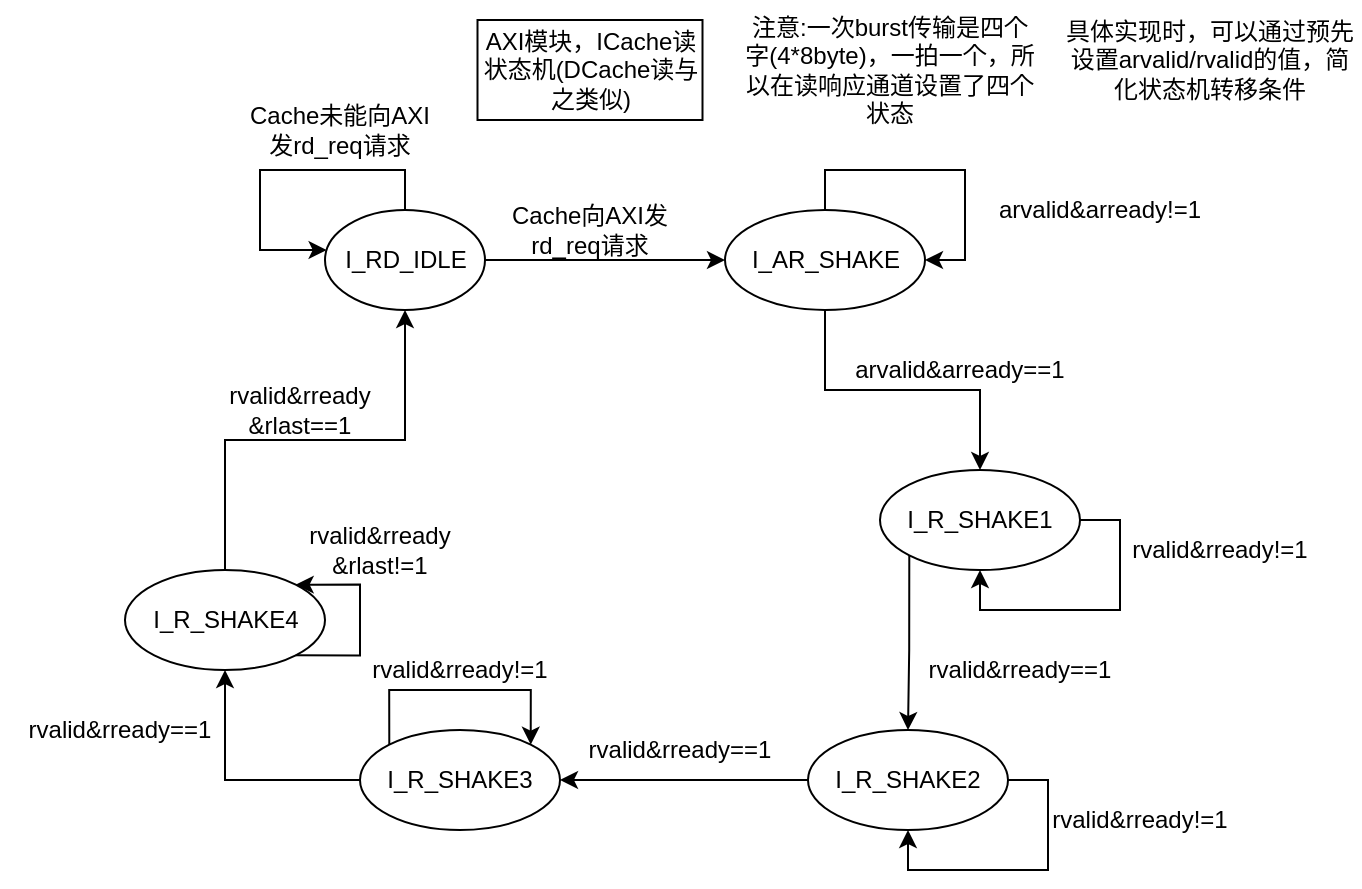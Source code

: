 <mxfile version="17.4.2" type="device" pages="4"><diagram id="C5RBs43oDa-KdzZeNtuy" name="AXI-ICache读状态机"><mxGraphModel dx="1022" dy="537" grid="1" gridSize="10" guides="1" tooltips="1" connect="1" arrows="1" fold="1" page="1" pageScale="1" pageWidth="827" pageHeight="1169" math="0" shadow="0"><root><mxCell id="WIyWlLk6GJQsqaUBKTNV-0"/><mxCell id="WIyWlLk6GJQsqaUBKTNV-1" parent="WIyWlLk6GJQsqaUBKTNV-0"/><mxCell id="an3I0fVmFC5idPYjcafi-2" style="edgeStyle=orthogonalEdgeStyle;rounded=0;orthogonalLoop=1;jettySize=auto;html=1;exitX=1;exitY=0.5;exitDx=0;exitDy=0;entryX=0;entryY=0.5;entryDx=0;entryDy=0;" parent="WIyWlLk6GJQsqaUBKTNV-1" source="an3I0fVmFC5idPYjcafi-0" target="an3I0fVmFC5idPYjcafi-1" edge="1"><mxGeometry relative="1" as="geometry"/></mxCell><mxCell id="an3I0fVmFC5idPYjcafi-14" style="edgeStyle=orthogonalEdgeStyle;rounded=0;orthogonalLoop=1;jettySize=auto;html=1;exitX=0.5;exitY=0;exitDx=0;exitDy=0;" parent="WIyWlLk6GJQsqaUBKTNV-1" source="an3I0fVmFC5idPYjcafi-0" target="an3I0fVmFC5idPYjcafi-0" edge="1"><mxGeometry relative="1" as="geometry"><mxPoint x="170" y="265" as="targetPoint"/><Array as="points"><mxPoint x="212" y="225"/><mxPoint x="140" y="225"/><mxPoint x="140" y="265"/></Array></mxGeometry></mxCell><mxCell id="an3I0fVmFC5idPYjcafi-0" value="I_RD_IDLE" style="ellipse;whiteSpace=wrap;html=1;" parent="WIyWlLk6GJQsqaUBKTNV-1" vertex="1"><mxGeometry x="172.5" y="245" width="80" height="50" as="geometry"/></mxCell><mxCell id="an3I0fVmFC5idPYjcafi-15" style="edgeStyle=orthogonalEdgeStyle;rounded=0;orthogonalLoop=1;jettySize=auto;html=1;exitX=0.5;exitY=1;exitDx=0;exitDy=0;entryX=0.5;entryY=0;entryDx=0;entryDy=0;" parent="WIyWlLk6GJQsqaUBKTNV-1" source="an3I0fVmFC5idPYjcafi-1" target="an3I0fVmFC5idPYjcafi-5" edge="1"><mxGeometry relative="1" as="geometry"><mxPoint x="422.276" y="345.0" as="targetPoint"/></mxGeometry></mxCell><mxCell id="an3I0fVmFC5idPYjcafi-1" value="I_AR_SHAKE" style="ellipse;whiteSpace=wrap;html=1;" parent="WIyWlLk6GJQsqaUBKTNV-1" vertex="1"><mxGeometry x="372.5" y="245" width="100" height="50" as="geometry"/></mxCell><mxCell id="an3I0fVmFC5idPYjcafi-3" value="Cache向AXI发rd_req请求" style="text;html=1;strokeColor=none;fillColor=none;align=center;verticalAlign=middle;whiteSpace=wrap;rounded=0;" parent="WIyWlLk6GJQsqaUBKTNV-1" vertex="1"><mxGeometry x="260" y="245" width="90" height="20" as="geometry"/></mxCell><mxCell id="an3I0fVmFC5idPYjcafi-4" value="AXI模块，ICache读状态机(DCache读与之类似)" style="rounded=0;whiteSpace=wrap;html=1;" parent="WIyWlLk6GJQsqaUBKTNV-1" vertex="1"><mxGeometry x="248.75" y="150" width="112.5" height="50" as="geometry"/></mxCell><mxCell id="an3I0fVmFC5idPYjcafi-28" style="edgeStyle=orthogonalEdgeStyle;rounded=0;orthogonalLoop=1;jettySize=auto;html=1;exitX=0;exitY=1;exitDx=0;exitDy=0;entryX=0.5;entryY=0;entryDx=0;entryDy=0;" parent="WIyWlLk6GJQsqaUBKTNV-1" source="an3I0fVmFC5idPYjcafi-5" target="an3I0fVmFC5idPYjcafi-23" edge="1"><mxGeometry relative="1" as="geometry"/></mxCell><mxCell id="an3I0fVmFC5idPYjcafi-5" value="I_R_SHAKE1" style="ellipse;whiteSpace=wrap;html=1;" parent="WIyWlLk6GJQsqaUBKTNV-1" vertex="1"><mxGeometry x="450" y="375" width="100" height="50" as="geometry"/></mxCell><mxCell id="an3I0fVmFC5idPYjcafi-10" value="Cache未能向AXI发rd_req请求" style="text;html=1;strokeColor=none;fillColor=none;align=center;verticalAlign=middle;whiteSpace=wrap;rounded=0;" parent="WIyWlLk6GJQsqaUBKTNV-1" vertex="1"><mxGeometry x="130" y="195" width="100" height="20" as="geometry"/></mxCell><mxCell id="an3I0fVmFC5idPYjcafi-11" style="edgeStyle=orthogonalEdgeStyle;rounded=0;orthogonalLoop=1;jettySize=auto;html=1;exitX=0.5;exitY=0;exitDx=0;exitDy=0;entryX=1;entryY=0.5;entryDx=0;entryDy=0;" parent="WIyWlLk6GJQsqaUBKTNV-1" source="an3I0fVmFC5idPYjcafi-1" target="an3I0fVmFC5idPYjcafi-1" edge="1"><mxGeometry relative="1" as="geometry"/></mxCell><mxCell id="an3I0fVmFC5idPYjcafi-12" value="arvalid&amp;amp;arready!=1" style="text;html=1;strokeColor=none;fillColor=none;align=center;verticalAlign=middle;whiteSpace=wrap;rounded=0;" parent="WIyWlLk6GJQsqaUBKTNV-1" vertex="1"><mxGeometry x="500" y="235" width="120" height="20" as="geometry"/></mxCell><mxCell id="an3I0fVmFC5idPYjcafi-16" value="arvalid&amp;amp;arready==1" style="text;html=1;strokeColor=none;fillColor=none;align=center;verticalAlign=middle;whiteSpace=wrap;rounded=0;" parent="WIyWlLk6GJQsqaUBKTNV-1" vertex="1"><mxGeometry x="430" y="315" width="120" height="20" as="geometry"/></mxCell><mxCell id="an3I0fVmFC5idPYjcafi-18" value="rvalid&amp;amp;rready!=1" style="text;html=1;strokeColor=none;fillColor=none;align=center;verticalAlign=middle;whiteSpace=wrap;rounded=0;" parent="WIyWlLk6GJQsqaUBKTNV-1" vertex="1"><mxGeometry x="560" y="405" width="120" height="20" as="geometry"/></mxCell><mxCell id="an3I0fVmFC5idPYjcafi-20" value="注意:一次burst传输是四个字(4*8byte)，一拍一个，所以在读响应通道设置了四个状态" style="text;html=1;strokeColor=none;fillColor=none;align=center;verticalAlign=middle;whiteSpace=wrap;rounded=0;" parent="WIyWlLk6GJQsqaUBKTNV-1" vertex="1"><mxGeometry x="380" y="145" width="150" height="60" as="geometry"/></mxCell><mxCell id="an3I0fVmFC5idPYjcafi-21" style="edgeStyle=orthogonalEdgeStyle;rounded=0;orthogonalLoop=1;jettySize=auto;html=1;exitX=1;exitY=0.5;exitDx=0;exitDy=0;" parent="WIyWlLk6GJQsqaUBKTNV-1" source="an3I0fVmFC5idPYjcafi-5" target="an3I0fVmFC5idPYjcafi-5" edge="1"><mxGeometry relative="1" as="geometry"/></mxCell><mxCell id="an3I0fVmFC5idPYjcafi-26" style="edgeStyle=orthogonalEdgeStyle;rounded=0;orthogonalLoop=1;jettySize=auto;html=1;exitX=0;exitY=0.5;exitDx=0;exitDy=0;" parent="WIyWlLk6GJQsqaUBKTNV-1" source="an3I0fVmFC5idPYjcafi-23" target="an3I0fVmFC5idPYjcafi-24" edge="1"><mxGeometry relative="1" as="geometry"/></mxCell><mxCell id="an3I0fVmFC5idPYjcafi-23" value="I_R_SHAKE2" style="ellipse;whiteSpace=wrap;html=1;" parent="WIyWlLk6GJQsqaUBKTNV-1" vertex="1"><mxGeometry x="414" y="505" width="100" height="50" as="geometry"/></mxCell><mxCell id="an3I0fVmFC5idPYjcafi-27" style="edgeStyle=orthogonalEdgeStyle;rounded=0;orthogonalLoop=1;jettySize=auto;html=1;exitX=0;exitY=0.5;exitDx=0;exitDy=0;entryX=0.5;entryY=1;entryDx=0;entryDy=0;" parent="WIyWlLk6GJQsqaUBKTNV-1" source="an3I0fVmFC5idPYjcafi-24" target="an3I0fVmFC5idPYjcafi-25" edge="1"><mxGeometry relative="1" as="geometry"/></mxCell><mxCell id="an3I0fVmFC5idPYjcafi-24" value="I_R_SHAKE3" style="ellipse;whiteSpace=wrap;html=1;" parent="WIyWlLk6GJQsqaUBKTNV-1" vertex="1"><mxGeometry x="190" y="505" width="100" height="50" as="geometry"/></mxCell><mxCell id="an3I0fVmFC5idPYjcafi-38" style="edgeStyle=orthogonalEdgeStyle;rounded=0;orthogonalLoop=1;jettySize=auto;html=1;exitX=0.5;exitY=0;exitDx=0;exitDy=0;" parent="WIyWlLk6GJQsqaUBKTNV-1" source="an3I0fVmFC5idPYjcafi-25" target="an3I0fVmFC5idPYjcafi-0" edge="1"><mxGeometry relative="1" as="geometry"/></mxCell><mxCell id="an3I0fVmFC5idPYjcafi-25" value="I_R_SHAKE4" style="ellipse;whiteSpace=wrap;html=1;" parent="WIyWlLk6GJQsqaUBKTNV-1" vertex="1"><mxGeometry x="72.5" y="425" width="100" height="50" as="geometry"/></mxCell><mxCell id="an3I0fVmFC5idPYjcafi-30" style="edgeStyle=orthogonalEdgeStyle;rounded=0;orthogonalLoop=1;jettySize=auto;html=1;exitX=1;exitY=0.5;exitDx=0;exitDy=0;entryX=0.5;entryY=1;entryDx=0;entryDy=0;" parent="WIyWlLk6GJQsqaUBKTNV-1" source="an3I0fVmFC5idPYjcafi-23" target="an3I0fVmFC5idPYjcafi-23" edge="1"><mxGeometry relative="1" as="geometry"/></mxCell><mxCell id="an3I0fVmFC5idPYjcafi-31" value="rvalid&amp;amp;rready!=1" style="text;html=1;strokeColor=none;fillColor=none;align=center;verticalAlign=middle;whiteSpace=wrap;rounded=0;" parent="WIyWlLk6GJQsqaUBKTNV-1" vertex="1"><mxGeometry x="520" y="540" width="120" height="20" as="geometry"/></mxCell><mxCell id="an3I0fVmFC5idPYjcafi-32" value="rvalid&amp;amp;rready==1" style="text;html=1;strokeColor=none;fillColor=none;align=center;verticalAlign=middle;whiteSpace=wrap;rounded=0;" parent="WIyWlLk6GJQsqaUBKTNV-1" vertex="1"><mxGeometry x="460" y="465" width="120" height="20" as="geometry"/></mxCell><mxCell id="an3I0fVmFC5idPYjcafi-33" value="rvalid&amp;amp;rready==1" style="text;html=1;strokeColor=none;fillColor=none;align=center;verticalAlign=middle;whiteSpace=wrap;rounded=0;" parent="WIyWlLk6GJQsqaUBKTNV-1" vertex="1"><mxGeometry x="290" y="505" width="120" height="20" as="geometry"/></mxCell><mxCell id="an3I0fVmFC5idPYjcafi-34" value="rvalid&amp;amp;rready&lt;br&gt;&amp;amp;rlast==1" style="text;html=1;strokeColor=none;fillColor=none;align=center;verticalAlign=middle;whiteSpace=wrap;rounded=0;" parent="WIyWlLk6GJQsqaUBKTNV-1" vertex="1"><mxGeometry x="100" y="335" width="120" height="20" as="geometry"/></mxCell><mxCell id="an3I0fVmFC5idPYjcafi-36" style="edgeStyle=orthogonalEdgeStyle;rounded=0;orthogonalLoop=1;jettySize=auto;html=1;exitX=0;exitY=0;exitDx=0;exitDy=0;entryX=1;entryY=0;entryDx=0;entryDy=0;" parent="WIyWlLk6GJQsqaUBKTNV-1" source="an3I0fVmFC5idPYjcafi-24" target="an3I0fVmFC5idPYjcafi-24" edge="1"><mxGeometry relative="1" as="geometry"><Array as="points"><mxPoint x="205" y="485"/><mxPoint x="275" y="485"/></Array></mxGeometry></mxCell><mxCell id="an3I0fVmFC5idPYjcafi-37" value="rvalid&amp;amp;rready!=1" style="text;html=1;strokeColor=none;fillColor=none;align=center;verticalAlign=middle;whiteSpace=wrap;rounded=0;" parent="WIyWlLk6GJQsqaUBKTNV-1" vertex="1"><mxGeometry x="180" y="465" width="120" height="20" as="geometry"/></mxCell><mxCell id="an3I0fVmFC5idPYjcafi-39" style="edgeStyle=orthogonalEdgeStyle;rounded=0;orthogonalLoop=1;jettySize=auto;html=1;exitX=1;exitY=1;exitDx=0;exitDy=0;entryX=1;entryY=0;entryDx=0;entryDy=0;" parent="WIyWlLk6GJQsqaUBKTNV-1" source="an3I0fVmFC5idPYjcafi-25" target="an3I0fVmFC5idPYjcafi-25" edge="1"><mxGeometry relative="1" as="geometry"><Array as="points"><mxPoint x="190" y="468"/><mxPoint x="190" y="433"/></Array></mxGeometry></mxCell><mxCell id="an3I0fVmFC5idPYjcafi-40" value="rvalid&amp;amp;rready&lt;br&gt;&amp;amp;rlast!=1" style="text;html=1;strokeColor=none;fillColor=none;align=center;verticalAlign=middle;whiteSpace=wrap;rounded=0;" parent="WIyWlLk6GJQsqaUBKTNV-1" vertex="1"><mxGeometry x="140" y="405" width="120" height="20" as="geometry"/></mxCell><mxCell id="an3I0fVmFC5idPYjcafi-41" value="rvalid&amp;amp;rready==1" style="text;html=1;strokeColor=none;fillColor=none;align=center;verticalAlign=middle;whiteSpace=wrap;rounded=0;" parent="WIyWlLk6GJQsqaUBKTNV-1" vertex="1"><mxGeometry x="10" y="495" width="120" height="20" as="geometry"/></mxCell><mxCell id="_jfSzOu7i5ulP5xZb1iS-0" value="具体实现时，可以通过预先设置arvalid/rvalid的值，简化状态机转移条件" style="text;html=1;strokeColor=none;fillColor=none;align=center;verticalAlign=middle;whiteSpace=wrap;rounded=0;" parent="WIyWlLk6GJQsqaUBKTNV-1" vertex="1"><mxGeometry x="540" y="140" width="150" height="60" as="geometry"/></mxCell></root></mxGraphModel></diagram><diagram id="x3fw3Ffy-dZwCR3YRZs7" name="AXI-DCache写状态机"><mxGraphModel dx="705" dy="370" grid="1" gridSize="10" guides="1" tooltips="1" connect="1" arrows="1" fold="1" page="1" pageScale="1" pageWidth="827" pageHeight="1169" math="0" shadow="0"><root><mxCell id="0"/><mxCell id="1" parent="0"/><mxCell id="-KfqatKxVyfuLa2U--tJ-1" value="AXI模块，DCache写状态机" style="rounded=0;whiteSpace=wrap;html=1;" parent="1" vertex="1"><mxGeometry x="260" y="140" width="112.5" height="50" as="geometry"/></mxCell><mxCell id="5mVH48r3D9rZQK1MFmSb-1" style="edgeStyle=orthogonalEdgeStyle;rounded=0;orthogonalLoop=1;jettySize=auto;html=1;exitX=1;exitY=0.5;exitDx=0;exitDy=0;entryX=0;entryY=0.5;entryDx=0;entryDy=0;" parent="1" source="5mVH48r3D9rZQK1MFmSb-3" target="5mVH48r3D9rZQK1MFmSb-5" edge="1"><mxGeometry relative="1" as="geometry"/></mxCell><mxCell id="5mVH48r3D9rZQK1MFmSb-2" style="edgeStyle=orthogonalEdgeStyle;rounded=0;orthogonalLoop=1;jettySize=auto;html=1;exitX=0.5;exitY=0;exitDx=0;exitDy=0;" parent="1" source="5mVH48r3D9rZQK1MFmSb-3" target="5mVH48r3D9rZQK1MFmSb-3" edge="1"><mxGeometry relative="1" as="geometry"><mxPoint x="170" y="260" as="targetPoint"/><Array as="points"><mxPoint x="212" y="220"/><mxPoint x="140" y="220"/><mxPoint x="140" y="260"/></Array></mxGeometry></mxCell><mxCell id="5mVH48r3D9rZQK1MFmSb-3" value="D_WR_IDLE" style="ellipse;whiteSpace=wrap;html=1;" parent="1" vertex="1"><mxGeometry x="172.5" y="240" width="80" height="50" as="geometry"/></mxCell><mxCell id="5mVH48r3D9rZQK1MFmSb-4" style="edgeStyle=orthogonalEdgeStyle;rounded=0;orthogonalLoop=1;jettySize=auto;html=1;exitX=0.5;exitY=1;exitDx=0;exitDy=0;entryX=0.5;entryY=0;entryDx=0;entryDy=0;" parent="1" source="5mVH48r3D9rZQK1MFmSb-5" target="5mVH48r3D9rZQK1MFmSb-9" edge="1"><mxGeometry relative="1" as="geometry"><mxPoint x="422.276" y="340.0" as="targetPoint"/></mxGeometry></mxCell><mxCell id="5mVH48r3D9rZQK1MFmSb-5" value="D_AW_SHAKE" style="ellipse;whiteSpace=wrap;html=1;" parent="1" vertex="1"><mxGeometry x="372.5" y="240" width="100" height="50" as="geometry"/></mxCell><mxCell id="5mVH48r3D9rZQK1MFmSb-6" value="Cache向AXI发wr_req请求" style="text;html=1;strokeColor=none;fillColor=none;align=center;verticalAlign=middle;whiteSpace=wrap;rounded=0;" parent="1" vertex="1"><mxGeometry x="260" y="240" width="90" height="20" as="geometry"/></mxCell><mxCell id="5mVH48r3D9rZQK1MFmSb-8" style="edgeStyle=orthogonalEdgeStyle;rounded=0;orthogonalLoop=1;jettySize=auto;html=1;exitX=0;exitY=1;exitDx=0;exitDy=0;entryX=0.5;entryY=0;entryDx=0;entryDy=0;" parent="1" source="5mVH48r3D9rZQK1MFmSb-9" target="5mVH48r3D9rZQK1MFmSb-18" edge="1"><mxGeometry relative="1" as="geometry"/></mxCell><mxCell id="5mVH48r3D9rZQK1MFmSb-9" value="D_W_SHAKE1" style="ellipse;whiteSpace=wrap;html=1;" parent="1" vertex="1"><mxGeometry x="450" y="370" width="100" height="50" as="geometry"/></mxCell><mxCell id="5mVH48r3D9rZQK1MFmSb-10" value="Cache未能向AXI发wr_req请求" style="text;html=1;strokeColor=none;fillColor=none;align=center;verticalAlign=middle;whiteSpace=wrap;rounded=0;" parent="1" vertex="1"><mxGeometry x="130" y="190" width="100" height="20" as="geometry"/></mxCell><mxCell id="5mVH48r3D9rZQK1MFmSb-11" style="edgeStyle=orthogonalEdgeStyle;rounded=0;orthogonalLoop=1;jettySize=auto;html=1;exitX=0.5;exitY=0;exitDx=0;exitDy=0;entryX=1;entryY=0.5;entryDx=0;entryDy=0;" parent="1" source="5mVH48r3D9rZQK1MFmSb-5" target="5mVH48r3D9rZQK1MFmSb-5" edge="1"><mxGeometry relative="1" as="geometry"/></mxCell><mxCell id="5mVH48r3D9rZQK1MFmSb-12" value="awvalid&amp;amp;awready!=1" style="text;html=1;strokeColor=none;fillColor=none;align=center;verticalAlign=middle;whiteSpace=wrap;rounded=0;" parent="1" vertex="1"><mxGeometry x="500" y="230" width="120" height="20" as="geometry"/></mxCell><mxCell id="5mVH48r3D9rZQK1MFmSb-14" value="wvalid&amp;amp;wready!=1" style="text;html=1;strokeColor=none;fillColor=none;align=center;verticalAlign=middle;whiteSpace=wrap;rounded=0;" parent="1" vertex="1"><mxGeometry x="570" y="410" width="120" height="20" as="geometry"/></mxCell><mxCell id="5mVH48r3D9rZQK1MFmSb-15" value="注意:一次burst传输是四个字(4*8byte)，一拍一个，所以在写数据通道设置了四个状态" style="text;html=1;strokeColor=none;fillColor=none;align=center;verticalAlign=middle;whiteSpace=wrap;rounded=0;" parent="1" vertex="1"><mxGeometry x="412.5" y="140" width="150" height="60" as="geometry"/></mxCell><mxCell id="5mVH48r3D9rZQK1MFmSb-16" style="edgeStyle=orthogonalEdgeStyle;rounded=0;orthogonalLoop=1;jettySize=auto;html=1;exitX=1;exitY=0.5;exitDx=0;exitDy=0;" parent="1" source="5mVH48r3D9rZQK1MFmSb-9" target="5mVH48r3D9rZQK1MFmSb-9" edge="1"><mxGeometry relative="1" as="geometry"/></mxCell><mxCell id="5mVH48r3D9rZQK1MFmSb-17" style="edgeStyle=orthogonalEdgeStyle;rounded=0;orthogonalLoop=1;jettySize=auto;html=1;exitX=0;exitY=0.5;exitDx=0;exitDy=0;" parent="1" source="5mVH48r3D9rZQK1MFmSb-18" target="5mVH48r3D9rZQK1MFmSb-20" edge="1"><mxGeometry relative="1" as="geometry"/></mxCell><mxCell id="5mVH48r3D9rZQK1MFmSb-18" value="D_W_SHAKE2" style="ellipse;whiteSpace=wrap;html=1;" parent="1" vertex="1"><mxGeometry x="462.5" y="550" width="100" height="50" as="geometry"/></mxCell><mxCell id="5mVH48r3D9rZQK1MFmSb-19" style="edgeStyle=orthogonalEdgeStyle;rounded=0;orthogonalLoop=1;jettySize=auto;html=1;exitX=0;exitY=0.5;exitDx=0;exitDy=0;entryX=0.5;entryY=1;entryDx=0;entryDy=0;" parent="1" source="5mVH48r3D9rZQK1MFmSb-20" target="5mVH48r3D9rZQK1MFmSb-22" edge="1"><mxGeometry relative="1" as="geometry"/></mxCell><mxCell id="RebRmxucVfBVWHepOifI-2" style="edgeStyle=orthogonalEdgeStyle;rounded=0;orthogonalLoop=1;jettySize=auto;html=1;exitX=0;exitY=0;exitDx=0;exitDy=0;entryX=1;entryY=0;entryDx=0;entryDy=0;" parent="1" source="5mVH48r3D9rZQK1MFmSb-20" target="5mVH48r3D9rZQK1MFmSb-20" edge="1"><mxGeometry relative="1" as="geometry"><mxPoint x="277.052" y="520.0" as="targetPoint"/><Array as="points"><mxPoint x="277.5" y="530"/><mxPoint x="347.5" y="530"/></Array></mxGeometry></mxCell><mxCell id="5mVH48r3D9rZQK1MFmSb-20" value="D_W_SHAKE3" style="ellipse;whiteSpace=wrap;html=1;" parent="1" vertex="1"><mxGeometry x="262.5" y="550" width="100" height="50" as="geometry"/></mxCell><mxCell id="RebRmxucVfBVWHepOifI-5" style="edgeStyle=orthogonalEdgeStyle;rounded=0;orthogonalLoop=1;jettySize=auto;html=1;exitX=0.5;exitY=0;exitDx=0;exitDy=0;entryX=0.5;entryY=1;entryDx=0;entryDy=0;" parent="1" source="5mVH48r3D9rZQK1MFmSb-22" target="RebRmxucVfBVWHepOifI-4" edge="1"><mxGeometry relative="1" as="geometry"/></mxCell><mxCell id="5mVH48r3D9rZQK1MFmSb-22" value="D_W_SHAKE4" style="ellipse;whiteSpace=wrap;html=1;" parent="1" vertex="1"><mxGeometry x="90" y="470" width="100" height="50" as="geometry"/></mxCell><mxCell id="5mVH48r3D9rZQK1MFmSb-23" style="edgeStyle=orthogonalEdgeStyle;rounded=0;orthogonalLoop=1;jettySize=auto;html=1;exitX=1;exitY=0.5;exitDx=0;exitDy=0;entryX=0.5;entryY=1;entryDx=0;entryDy=0;" parent="1" source="5mVH48r3D9rZQK1MFmSb-18" target="5mVH48r3D9rZQK1MFmSb-18" edge="1"><mxGeometry relative="1" as="geometry"/></mxCell><mxCell id="5mVH48r3D9rZQK1MFmSb-30" style="edgeStyle=orthogonalEdgeStyle;rounded=0;orthogonalLoop=1;jettySize=auto;html=1;exitX=1;exitY=1;exitDx=0;exitDy=0;entryX=1;entryY=0;entryDx=0;entryDy=0;" parent="1" source="5mVH48r3D9rZQK1MFmSb-22" target="5mVH48r3D9rZQK1MFmSb-22" edge="1"><mxGeometry relative="1" as="geometry"><Array as="points"><mxPoint x="206.25" y="513"/><mxPoint x="206.25" y="478"/></Array></mxGeometry></mxCell><mxCell id="axk14zMlYUKU6WB4ETIZ-1" style="edgeStyle=orthogonalEdgeStyle;rounded=0;orthogonalLoop=1;jettySize=auto;html=1;exitX=0.5;exitY=0;exitDx=0;exitDy=0;entryX=0.5;entryY=1;entryDx=0;entryDy=0;" parent="1" source="RebRmxucVfBVWHepOifI-4" target="5mVH48r3D9rZQK1MFmSb-3" edge="1"><mxGeometry relative="1" as="geometry"><Array as="points"><mxPoint x="140" y="330"/><mxPoint x="213" y="330"/></Array></mxGeometry></mxCell><mxCell id="RebRmxucVfBVWHepOifI-4" value="D_B_SHAKE" style="ellipse;whiteSpace=wrap;html=1;" parent="1" vertex="1"><mxGeometry x="90" y="350" width="100" height="50" as="geometry"/></mxCell><mxCell id="RebRmxucVfBVWHepOifI-7" style="edgeStyle=orthogonalEdgeStyle;rounded=0;orthogonalLoop=1;jettySize=auto;html=1;exitX=1;exitY=1;exitDx=0;exitDy=0;entryX=1;entryY=0;entryDx=0;entryDy=0;" parent="1" source="RebRmxucVfBVWHepOifI-4" target="RebRmxucVfBVWHepOifI-4" edge="1"><mxGeometry relative="1" as="geometry"><Array as="points"><mxPoint x="207.5" y="393"/><mxPoint x="207.5" y="358"/></Array></mxGeometry></mxCell><mxCell id="RebRmxucVfBVWHepOifI-8" value="awvalid&amp;amp;awready==1" style="text;html=1;strokeColor=none;fillColor=none;align=center;verticalAlign=middle;whiteSpace=wrap;rounded=0;" parent="1" vertex="1"><mxGeometry x="435" y="310" width="120" height="20" as="geometry"/></mxCell><mxCell id="RebRmxucVfBVWHepOifI-9" value="wvalid&amp;amp;wready==1" style="text;html=1;strokeColor=none;fillColor=none;align=center;verticalAlign=middle;whiteSpace=wrap;rounded=0;" parent="1" vertex="1"><mxGeometry x="460" y="460" width="120" height="20" as="geometry"/></mxCell><mxCell id="RebRmxucVfBVWHepOifI-11" value="wvalid&amp;amp;wready!=1" style="text;html=1;strokeColor=none;fillColor=none;align=center;verticalAlign=middle;whiteSpace=wrap;rounded=0;" parent="1" vertex="1"><mxGeometry x="582.5" y="580" width="120" height="20" as="geometry"/></mxCell><mxCell id="RebRmxucVfBVWHepOifI-13" value="wvalid&amp;amp;wready==1" style="text;html=1;strokeColor=none;fillColor=none;align=center;verticalAlign=middle;whiteSpace=wrap;rounded=0;" parent="1" vertex="1"><mxGeometry x="356.5" y="585" width="120" height="20" as="geometry"/></mxCell><mxCell id="RebRmxucVfBVWHepOifI-14" value="wvalid&amp;amp;wready==1" style="text;html=1;strokeColor=none;fillColor=none;align=center;verticalAlign=middle;whiteSpace=wrap;rounded=0;" parent="1" vertex="1"><mxGeometry x="142.5" y="580" width="120" height="20" as="geometry"/></mxCell><mxCell id="RebRmxucVfBVWHepOifI-15" value="wvalid&amp;amp;wready!=1" style="text;html=1;strokeColor=none;fillColor=none;align=center;verticalAlign=middle;whiteSpace=wrap;rounded=0;" parent="1" vertex="1"><mxGeometry x="262.5" y="510" width="120" height="20" as="geometry"/></mxCell><mxCell id="axk14zMlYUKU6WB4ETIZ-2" value="wvalid&amp;amp;wready&lt;br&gt;&amp;amp;wlast!=1" style="text;html=1;strokeColor=none;fillColor=none;align=center;verticalAlign=middle;whiteSpace=wrap;rounded=0;" parent="1" vertex="1"><mxGeometry x="190" y="480" width="120" height="20" as="geometry"/></mxCell><mxCell id="axk14zMlYUKU6WB4ETIZ-4" value="wvalid&amp;amp;wready&lt;br&gt;&amp;amp;wlast==1" style="text;html=1;strokeColor=none;fillColor=none;align=center;verticalAlign=middle;whiteSpace=wrap;rounded=0;" parent="1" vertex="1"><mxGeometry x="130" y="430" width="120" height="20" as="geometry"/></mxCell><mxCell id="axk14zMlYUKU6WB4ETIZ-6" value="具体实现时，可以通过预先设置awvalid/wvalid/bready的值，简化状态机转移条件" style="text;html=1;strokeColor=none;fillColor=none;align=center;verticalAlign=middle;whiteSpace=wrap;rounded=0;" parent="1" vertex="1"><mxGeometry x="567.5" y="135" width="150" height="60" as="geometry"/></mxCell><mxCell id="rB-k_rHXVNyf-UHfsbTv-1" value="bvalid&amp;amp;bready!=1" style="text;html=1;strokeColor=none;fillColor=none;align=center;verticalAlign=middle;whiteSpace=wrap;rounded=0;" parent="1" vertex="1"><mxGeometry x="200" y="365" width="120" height="20" as="geometry"/></mxCell><mxCell id="rB-k_rHXVNyf-UHfsbTv-2" value="bvalid&amp;amp;bready==1" style="text;html=1;strokeColor=none;fillColor=none;align=center;verticalAlign=middle;whiteSpace=wrap;rounded=0;" parent="1" vertex="1"><mxGeometry x="90" y="300" width="120" height="20" as="geometry"/></mxCell></root></mxGraphModel></diagram><diagram id="sfReCWM71Wyo1HIe_Gy8" name="AXI-Uncache读状态机"><mxGraphModel dx="705" dy="370" grid="1" gridSize="10" guides="1" tooltips="1" connect="1" arrows="1" fold="1" page="1" pageScale="1" pageWidth="827" pageHeight="1169" math="0" shadow="0"><root><mxCell id="0"/><mxCell id="1" parent="0"/><mxCell id="2GAsNfiRsYTluIm5pemb-1" value="AXI模块，Uncache(DCache)读状态机" style="rounded=0;whiteSpace=wrap;html=1;" vertex="1" parent="1"><mxGeometry x="280" y="150" width="112.5" height="50" as="geometry"/></mxCell><mxCell id="PhmGf-3QYINTUZxPSrdw-1" style="edgeStyle=orthogonalEdgeStyle;rounded=0;orthogonalLoop=1;jettySize=auto;html=1;exitX=1;exitY=0.5;exitDx=0;exitDy=0;" edge="1" parent="1" source="p-tQoJctz7WeD_8dUOP8-1" target="S7JcRs74pbbjQGMzFj8r-1"><mxGeometry relative="1" as="geometry"/></mxCell><mxCell id="p-tQoJctz7WeD_8dUOP8-1" value="UD_RD_IDLE" style="ellipse;whiteSpace=wrap;html=1;" vertex="1" parent="1"><mxGeometry x="160" y="245" width="80" height="50" as="geometry"/></mxCell><mxCell id="BU8QzPyBkpfe5lyFVZl2-3" style="edgeStyle=orthogonalEdgeStyle;rounded=0;orthogonalLoop=1;jettySize=auto;html=1;exitX=0.5;exitY=1;exitDx=0;exitDy=0;entryX=1;entryY=0.5;entryDx=0;entryDy=0;" edge="1" parent="1" source="S7JcRs74pbbjQGMzFj8r-1" target="GW9j01jUYhn6Z8R8nC1t-1"><mxGeometry relative="1" as="geometry"/></mxCell><mxCell id="S7JcRs74pbbjQGMzFj8r-1" value="UD_AR_SHAKE" style="ellipse;whiteSpace=wrap;html=1;" vertex="1" parent="1"><mxGeometry x="414" y="245" width="100" height="50" as="geometry"/></mxCell><mxCell id="BU8QzPyBkpfe5lyFVZl2-4" style="edgeStyle=orthogonalEdgeStyle;rounded=0;orthogonalLoop=1;jettySize=auto;html=1;exitX=0;exitY=0.5;exitDx=0;exitDy=0;" edge="1" parent="1" source="GW9j01jUYhn6Z8R8nC1t-1" target="p-tQoJctz7WeD_8dUOP8-1"><mxGeometry relative="1" as="geometry"/></mxCell><mxCell id="GW9j01jUYhn6Z8R8nC1t-1" value="UD_R_SHAKE" style="ellipse;whiteSpace=wrap;html=1;" vertex="1" parent="1"><mxGeometry x="280" y="370" width="100" height="50" as="geometry"/></mxCell><mxCell id="RxnIb_odwfccKakJirPx-2" style="edgeStyle=orthogonalEdgeStyle;rounded=0;orthogonalLoop=1;jettySize=auto;html=1;exitX=0.5;exitY=0;exitDx=0;exitDy=0;entryX=0;entryY=0.5;entryDx=0;entryDy=0;" edge="1" parent="1" source="p-tQoJctz7WeD_8dUOP8-1" target="p-tQoJctz7WeD_8dUOP8-1"><mxGeometry relative="1" as="geometry"><Array as="points"><mxPoint x="200" y="220"/><mxPoint x="140" y="220"/><mxPoint x="140" y="270"/></Array></mxGeometry></mxCell><mxCell id="RxnIb_odwfccKakJirPx-4" value="DCache模块没有向AXI发rd_req请求" style="text;html=1;strokeColor=none;fillColor=none;align=center;verticalAlign=middle;whiteSpace=wrap;rounded=0;" vertex="1" parent="1"><mxGeometry x="120" y="180" width="90" height="20" as="geometry"/></mxCell><mxCell id="BU8QzPyBkpfe5lyFVZl2-1" value="DCache模块向AXI发rd_req请求" style="text;html=1;strokeColor=none;fillColor=none;align=center;verticalAlign=middle;whiteSpace=wrap;rounded=0;" vertex="1" parent="1"><mxGeometry x="278.75" y="240" width="101.25" height="20" as="geometry"/></mxCell><mxCell id="BU8QzPyBkpfe5lyFVZl2-2" style="edgeStyle=orthogonalEdgeStyle;rounded=0;orthogonalLoop=1;jettySize=auto;html=1;exitX=0.5;exitY=0;exitDx=0;exitDy=0;entryX=1;entryY=0.5;entryDx=0;entryDy=0;" edge="1" parent="1" source="S7JcRs74pbbjQGMzFj8r-1" target="S7JcRs74pbbjQGMzFj8r-1"><mxGeometry relative="1" as="geometry"/></mxCell><mxCell id="C8g7eSGpc494IhSr1y9p-1" value="arvalid&amp;amp;arready!=1" style="text;html=1;strokeColor=none;fillColor=none;align=center;verticalAlign=middle;whiteSpace=wrap;rounded=0;" vertex="1" parent="1"><mxGeometry x="450" y="200" width="110" height="20" as="geometry"/></mxCell><mxCell id="C8g7eSGpc494IhSr1y9p-2" value="arvalid&amp;amp;arready==1" style="text;html=1;strokeColor=none;fillColor=none;align=center;verticalAlign=middle;whiteSpace=wrap;rounded=0;" vertex="1" parent="1"><mxGeometry x="470" y="340" width="110" height="20" as="geometry"/></mxCell><mxCell id="OqYHP6mVIv-WyoVUZZNG-1" value="rvalid&amp;amp;rready&lt;br&gt;&amp;amp;rlast==1" style="text;html=1;strokeColor=none;fillColor=none;align=center;verticalAlign=middle;whiteSpace=wrap;rounded=0;" vertex="1" parent="1"><mxGeometry x="90" y="340" width="120" height="20" as="geometry"/></mxCell><mxCell id="OqYHP6mVIv-WyoVUZZNG-2" value="rvalid&amp;amp;rready&lt;br&gt;&amp;amp;rlast!=1" style="text;html=1;strokeColor=none;fillColor=none;align=center;verticalAlign=middle;whiteSpace=wrap;rounded=0;" vertex="1" parent="1"><mxGeometry x="293" y="450" width="120" height="20" as="geometry"/></mxCell><mxCell id="OqYHP6mVIv-WyoVUZZNG-4" style="edgeStyle=orthogonalEdgeStyle;rounded=0;orthogonalLoop=1;jettySize=auto;html=1;exitX=1;exitY=1;exitDx=0;exitDy=0;" edge="1" parent="1" source="GW9j01jUYhn6Z8R8nC1t-1" target="GW9j01jUYhn6Z8R8nC1t-1"><mxGeometry relative="1" as="geometry"><Array as="points"><mxPoint x="400" y="413"/><mxPoint x="400" y="440"/><mxPoint x="298" y="440"/></Array></mxGeometry></mxCell></root></mxGraphModel></diagram><diagram id="ynxUon-ubrHZ2HOLAgVq" name="AXI-Uncache写状态机"><mxGraphModel dx="705" dy="370" grid="1" gridSize="10" guides="1" tooltips="1" connect="1" arrows="1" fold="1" page="1" pageScale="1" pageWidth="827" pageHeight="1169" math="0" shadow="0"><root><mxCell id="0"/><mxCell id="1" parent="0"/><mxCell id="rLg84wfPtVVrEyfzcNMI-1" value="AXI模块，Uncache(DCache)写状态机" style="rounded=0;whiteSpace=wrap;html=1;" vertex="1" parent="1"><mxGeometry x="267.5" y="150" width="112.5" height="50" as="geometry"/></mxCell><mxCell id="YQsUP_bgEFZIho3hCiHx-2" style="edgeStyle=orthogonalEdgeStyle;rounded=0;orthogonalLoop=1;jettySize=auto;html=1;exitX=1;exitY=0.5;exitDx=0;exitDy=0;" edge="1" parent="1" source="-jjh6msiWWj59cg1aHxQ-1" target="ltRy3PlsIdhIRm8jvM20-1"><mxGeometry relative="1" as="geometry"/></mxCell><mxCell id="-jjh6msiWWj59cg1aHxQ-1" value="D_WR_IDLE" style="ellipse;whiteSpace=wrap;html=1;" vertex="1" parent="1"><mxGeometry x="160" y="240" width="80" height="50" as="geometry"/></mxCell><mxCell id="YQsUP_bgEFZIho3hCiHx-6" style="edgeStyle=orthogonalEdgeStyle;rounded=0;orthogonalLoop=1;jettySize=auto;html=1;exitX=0.5;exitY=1;exitDx=0;exitDy=0;entryX=0.5;entryY=0;entryDx=0;entryDy=0;" edge="1" parent="1" source="ltRy3PlsIdhIRm8jvM20-1" target="n8OUDruq7lqRTZJuGwbG-1"><mxGeometry relative="1" as="geometry"/></mxCell><mxCell id="ltRy3PlsIdhIRm8jvM20-1" value="D_AW_SHAKE" style="ellipse;whiteSpace=wrap;html=1;" vertex="1" parent="1"><mxGeometry x="390" y="240" width="100" height="50" as="geometry"/></mxCell><mxCell id="YQsUP_bgEFZIho3hCiHx-8" style="edgeStyle=orthogonalEdgeStyle;rounded=0;orthogonalLoop=1;jettySize=auto;html=1;exitX=0.5;exitY=0;exitDx=0;exitDy=0;entryX=0.627;entryY=1;entryDx=0;entryDy=0;entryPerimeter=0;" edge="1" parent="1" source="v6obdWE_dSoa3IMINoUt-1" target="-jjh6msiWWj59cg1aHxQ-1"><mxGeometry relative="1" as="geometry"/></mxCell><mxCell id="v6obdWE_dSoa3IMINoUt-1" value="D_B_SHAKE" style="ellipse;whiteSpace=wrap;html=1;" vertex="1" parent="1"><mxGeometry x="160" y="380" width="100" height="50" as="geometry"/></mxCell><mxCell id="YQsUP_bgEFZIho3hCiHx-7" style="edgeStyle=orthogonalEdgeStyle;rounded=0;orthogonalLoop=1;jettySize=auto;html=1;exitX=0;exitY=0.5;exitDx=0;exitDy=0;entryX=1;entryY=0.5;entryDx=0;entryDy=0;" edge="1" parent="1" source="n8OUDruq7lqRTZJuGwbG-1" target="v6obdWE_dSoa3IMINoUt-1"><mxGeometry relative="1" as="geometry"/></mxCell><mxCell id="n8OUDruq7lqRTZJuGwbG-1" value="D_W_SHAKE" style="ellipse;whiteSpace=wrap;html=1;" vertex="1" parent="1"><mxGeometry x="390" y="380" width="100" height="50" as="geometry"/></mxCell><mxCell id="n8OUDruq7lqRTZJuGwbG-2" style="edgeStyle=orthogonalEdgeStyle;rounded=0;orthogonalLoop=1;jettySize=auto;html=1;exitX=0;exitY=1;exitDx=0;exitDy=0;entryX=0.5;entryY=0;entryDx=0;entryDy=0;" edge="1" parent="1" source="-jjh6msiWWj59cg1aHxQ-1" target="-jjh6msiWWj59cg1aHxQ-1"><mxGeometry relative="1" as="geometry"><Array as="points"><mxPoint x="150" y="283"/><mxPoint x="150" y="220"/><mxPoint x="200" y="220"/></Array></mxGeometry></mxCell><mxCell id="YQsUP_bgEFZIho3hCiHx-1" value="DCache模块没有向AXI发wr_req请求" style="text;html=1;strokeColor=none;fillColor=none;align=center;verticalAlign=middle;whiteSpace=wrap;rounded=0;" vertex="1" parent="1"><mxGeometry x="120" y="180" width="90" height="20" as="geometry"/></mxCell><mxCell id="YQsUP_bgEFZIho3hCiHx-4" value="DCache模块向AXI发wr_req请求" style="text;html=1;strokeColor=none;fillColor=none;align=center;verticalAlign=middle;whiteSpace=wrap;rounded=0;" vertex="1" parent="1"><mxGeometry x="267.5" y="230" width="100" height="20" as="geometry"/></mxCell><mxCell id="YQsUP_bgEFZIho3hCiHx-5" style="edgeStyle=orthogonalEdgeStyle;rounded=0;orthogonalLoop=1;jettySize=auto;html=1;exitX=0.5;exitY=0;exitDx=0;exitDy=0;entryX=1;entryY=0.5;entryDx=0;entryDy=0;" edge="1" parent="1" source="ltRy3PlsIdhIRm8jvM20-1" target="ltRy3PlsIdhIRm8jvM20-1"><mxGeometry relative="1" as="geometry"/></mxCell><mxCell id="YQsUP_bgEFZIho3hCiHx-9" style="edgeStyle=orthogonalEdgeStyle;rounded=0;orthogonalLoop=1;jettySize=auto;html=1;exitX=1;exitY=1;exitDx=0;exitDy=0;entryX=0;entryY=1;entryDx=0;entryDy=0;" edge="1" parent="1" source="v6obdWE_dSoa3IMINoUt-1" target="v6obdWE_dSoa3IMINoUt-1"><mxGeometry relative="1" as="geometry"><Array as="points"><mxPoint x="245" y="450"/><mxPoint x="175" y="450"/></Array></mxGeometry></mxCell><mxCell id="YQsUP_bgEFZIho3hCiHx-11" style="edgeStyle=orthogonalEdgeStyle;rounded=0;orthogonalLoop=1;jettySize=auto;html=1;exitX=1;exitY=0.5;exitDx=0;exitDy=0;entryX=0.5;entryY=1;entryDx=0;entryDy=0;" edge="1" parent="1" source="n8OUDruq7lqRTZJuGwbG-1" target="n8OUDruq7lqRTZJuGwbG-1"><mxGeometry relative="1" as="geometry"/></mxCell><mxCell id="xcKsatGsqPuB19iD4N-E-1" value="awvalid&amp;amp;awready!=1" style="text;html=1;strokeColor=none;fillColor=none;align=center;verticalAlign=middle;whiteSpace=wrap;rounded=0;" vertex="1" parent="1"><mxGeometry x="510" y="230" width="120" height="20" as="geometry"/></mxCell><mxCell id="xcKsatGsqPuB19iD4N-E-2" value="awvalid&amp;amp;awready==1" style="text;html=1;strokeColor=none;fillColor=none;align=center;verticalAlign=middle;whiteSpace=wrap;rounded=0;" vertex="1" parent="1"><mxGeometry x="450" y="320" width="120" height="20" as="geometry"/></mxCell><mxCell id="1f0SNePsT034kiJYqyR--1" value="wvalid&amp;amp;wready&lt;br&gt;&amp;amp;wlast!=1" style="text;html=1;strokeColor=none;fillColor=none;align=center;verticalAlign=middle;whiteSpace=wrap;rounded=0;" vertex="1" parent="1"><mxGeometry x="440" y="460" width="120" height="20" as="geometry"/></mxCell><mxCell id="Y2dBuCT49N4RMoTOBpi0-1" value="wvalid&amp;amp;wready&lt;br&gt;&amp;amp;wlast==1" style="text;html=1;strokeColor=none;fillColor=none;align=center;verticalAlign=middle;whiteSpace=wrap;rounded=0;" vertex="1" parent="1"><mxGeometry x="270" y="420" width="120" height="20" as="geometry"/></mxCell><mxCell id="EKNcC-4Uni-k_YaGed0Q-1" value="bvalid&amp;amp;bready!=1" style="text;html=1;strokeColor=none;fillColor=none;align=center;verticalAlign=middle;whiteSpace=wrap;rounded=0;" vertex="1" parent="1"><mxGeometry x="160" y="460" width="120" height="20" as="geometry"/></mxCell><mxCell id="FvzUrEfEC-q9Qv2naJHD-1" value="bvalid&amp;amp;bready==1" style="text;html=1;strokeColor=none;fillColor=none;align=center;verticalAlign=middle;whiteSpace=wrap;rounded=0;" vertex="1" parent="1"><mxGeometry x="100" y="330" width="120" height="20" as="geometry"/></mxCell></root></mxGraphModel></diagram></mxfile>